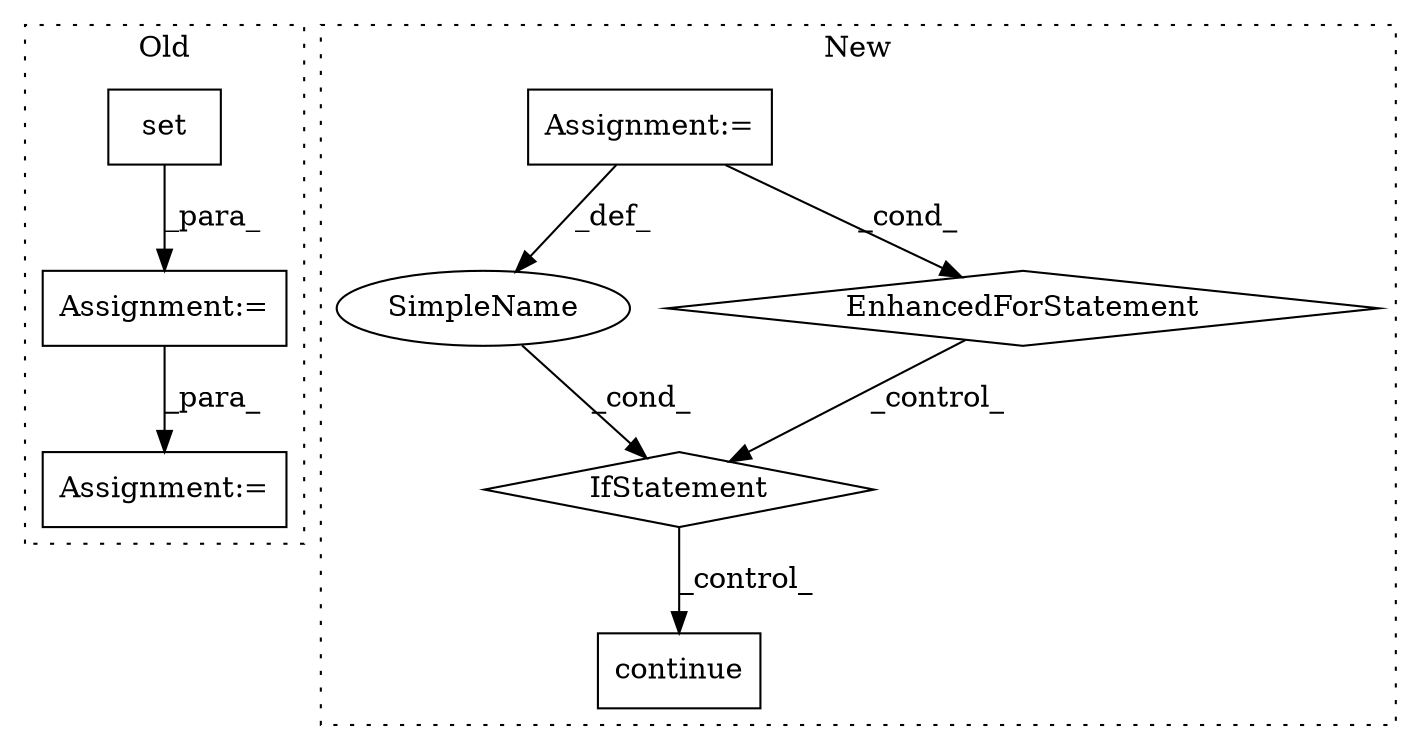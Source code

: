 digraph G {
subgraph cluster0 {
1 [label="set" a="32" s="9211,9231" l="4,1" shape="box"];
5 [label="Assignment:=" a="7" s="9210" l="1" shape="box"];
8 [label="Assignment:=" a="7" s="9383" l="28" shape="box"];
label = "Old";
style="dotted";
}
subgraph cluster1 {
2 [label="continue" a="18" s="9291" l="9" shape="box"];
3 [label="IfStatement" a="25" s="9248,9279" l="4,2" shape="diamond"];
4 [label="SimpleName" a="42" s="" l="" shape="ellipse"];
6 [label="Assignment:=" a="7" s="9158,9238" l="53,2" shape="box"];
7 [label="EnhancedForStatement" a="70" s="9158,9238" l="53,2" shape="diamond"];
label = "New";
style="dotted";
}
1 -> 5 [label="_para_"];
3 -> 2 [label="_control_"];
4 -> 3 [label="_cond_"];
5 -> 8 [label="_para_"];
6 -> 7 [label="_cond_"];
6 -> 4 [label="_def_"];
7 -> 3 [label="_control_"];
}